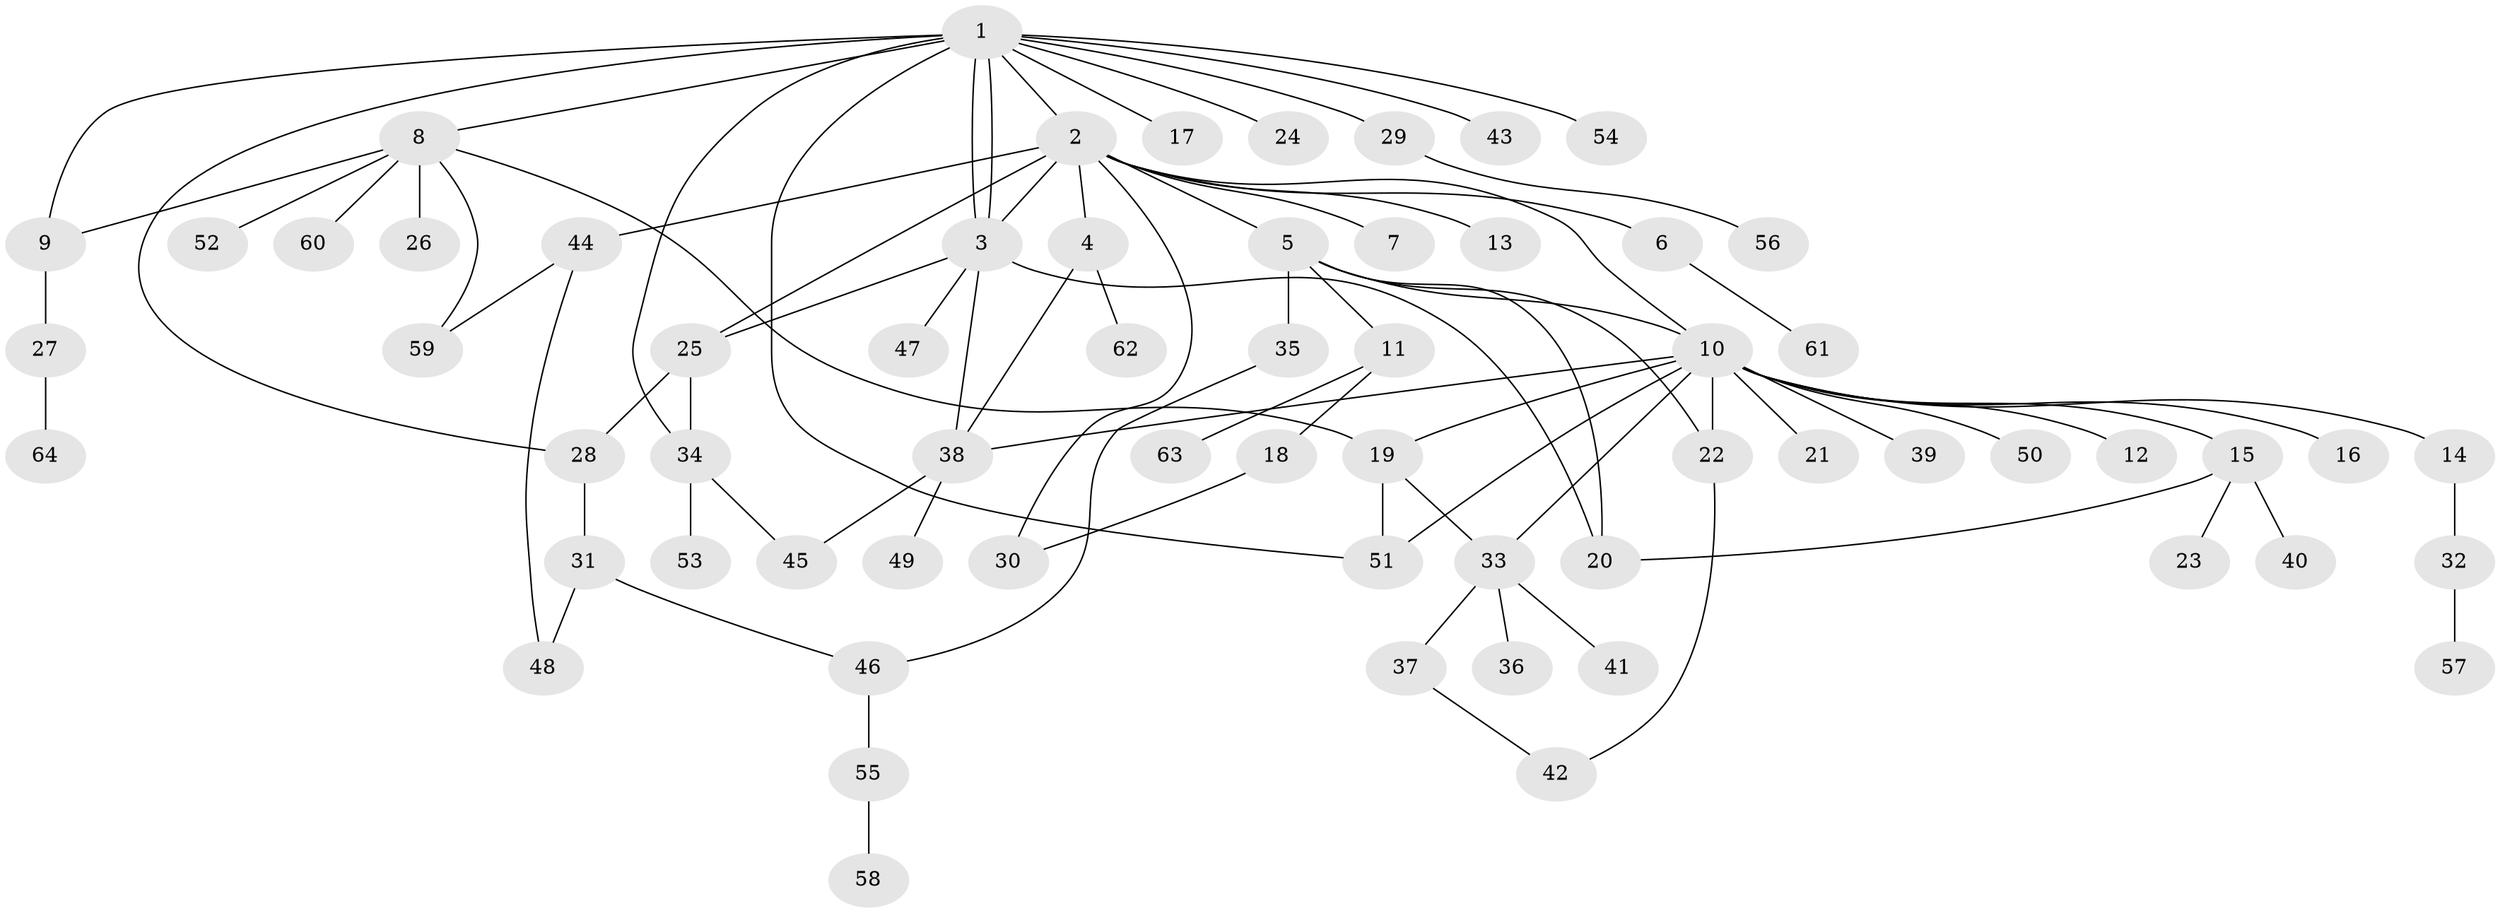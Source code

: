 // coarse degree distribution, {14: 0.022727272727272728, 10: 0.022727272727272728, 7: 0.022727272727272728, 3: 0.11363636363636363, 15: 0.022727272727272728, 2: 0.11363636363636363, 1: 0.5227272727272727, 6: 0.022727272727272728, 4: 0.13636363636363635}
// Generated by graph-tools (version 1.1) at 2025/18/03/04/25 18:18:21]
// undirected, 64 vertices, 85 edges
graph export_dot {
graph [start="1"]
  node [color=gray90,style=filled];
  1;
  2;
  3;
  4;
  5;
  6;
  7;
  8;
  9;
  10;
  11;
  12;
  13;
  14;
  15;
  16;
  17;
  18;
  19;
  20;
  21;
  22;
  23;
  24;
  25;
  26;
  27;
  28;
  29;
  30;
  31;
  32;
  33;
  34;
  35;
  36;
  37;
  38;
  39;
  40;
  41;
  42;
  43;
  44;
  45;
  46;
  47;
  48;
  49;
  50;
  51;
  52;
  53;
  54;
  55;
  56;
  57;
  58;
  59;
  60;
  61;
  62;
  63;
  64;
  1 -- 2;
  1 -- 3;
  1 -- 3;
  1 -- 8;
  1 -- 9;
  1 -- 17;
  1 -- 24;
  1 -- 28;
  1 -- 29;
  1 -- 34;
  1 -- 43;
  1 -- 51;
  1 -- 54;
  2 -- 3;
  2 -- 4;
  2 -- 5;
  2 -- 6;
  2 -- 7;
  2 -- 10;
  2 -- 13;
  2 -- 25;
  2 -- 30;
  2 -- 44;
  3 -- 20;
  3 -- 25;
  3 -- 38;
  3 -- 47;
  4 -- 38;
  4 -- 62;
  5 -- 10;
  5 -- 11;
  5 -- 20;
  5 -- 22;
  5 -- 35;
  6 -- 61;
  8 -- 9;
  8 -- 19;
  8 -- 26;
  8 -- 52;
  8 -- 59;
  8 -- 60;
  9 -- 27;
  10 -- 12;
  10 -- 14;
  10 -- 15;
  10 -- 16;
  10 -- 19;
  10 -- 21;
  10 -- 22;
  10 -- 33;
  10 -- 38;
  10 -- 39;
  10 -- 50;
  10 -- 51;
  11 -- 18;
  11 -- 63;
  14 -- 32;
  15 -- 20;
  15 -- 23;
  15 -- 40;
  18 -- 30;
  19 -- 33;
  19 -- 51;
  22 -- 42;
  25 -- 28;
  25 -- 34;
  27 -- 64;
  28 -- 31;
  29 -- 56;
  31 -- 46;
  31 -- 48;
  32 -- 57;
  33 -- 36;
  33 -- 37;
  33 -- 41;
  34 -- 45;
  34 -- 53;
  35 -- 46;
  37 -- 42;
  38 -- 45;
  38 -- 49;
  44 -- 48;
  44 -- 59;
  46 -- 55;
  55 -- 58;
}
